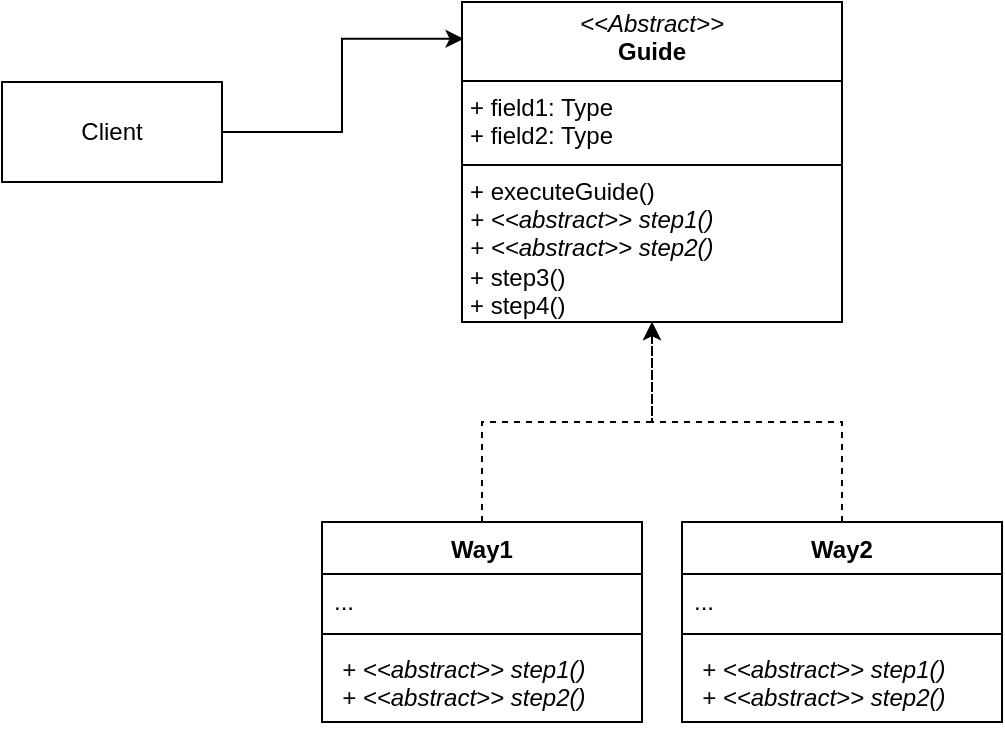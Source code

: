 <mxfile version="24.4.0" type="device">
  <diagram name="Page-1" id="0WmOtV-mn0AwjEibVj_g">
    <mxGraphModel dx="1050" dy="579" grid="1" gridSize="10" guides="1" tooltips="1" connect="1" arrows="1" fold="1" page="1" pageScale="1" pageWidth="850" pageHeight="1100" math="0" shadow="0">
      <root>
        <mxCell id="0" />
        <mxCell id="1" parent="0" />
        <mxCell id="szF4P7g7pLZy_CK8bsfv-1" value="&lt;p style=&quot;margin:0px;margin-top:4px;text-align:center;&quot;&gt;&lt;i&gt;&amp;lt;&amp;lt;Abstract&amp;gt;&amp;gt;&lt;/i&gt;&lt;br&gt;&lt;b&gt;Guide&lt;/b&gt;&lt;/p&gt;&lt;hr size=&quot;1&quot; style=&quot;border-style:solid;&quot;&gt;&lt;p style=&quot;margin:0px;margin-left:4px;&quot;&gt;+ field1: Type&lt;br&gt;+ field2: Type&lt;/p&gt;&lt;hr size=&quot;1&quot; style=&quot;border-style:solid;&quot;&gt;&lt;p style=&quot;margin:0px;margin-left:4px;&quot;&gt;+ executeGuide()&lt;/p&gt;&lt;p style=&quot;margin:0px;margin-left:4px;&quot;&gt;&lt;i&gt;+ &amp;lt;&amp;lt;abstract&amp;gt;&amp;gt; step1()&lt;/i&gt;&lt;/p&gt;&lt;p style=&quot;margin:0px;margin-left:4px;&quot;&gt;&lt;i&gt;+ &amp;lt;&amp;lt;abstract&amp;gt;&amp;gt; step2()&lt;/i&gt;&lt;br&gt;&lt;/p&gt;&lt;p style=&quot;margin:0px;margin-left:4px;&quot;&gt;+ step3()&lt;br&gt;&lt;/p&gt;&lt;p style=&quot;margin:0px;margin-left:4px;&quot;&gt;+ step4()&lt;/p&gt;" style="verticalAlign=top;align=left;overflow=fill;html=1;whiteSpace=wrap;" vertex="1" parent="1">
          <mxGeometry x="280" y="50" width="190" height="160" as="geometry" />
        </mxCell>
        <mxCell id="szF4P7g7pLZy_CK8bsfv-22" style="edgeStyle=orthogonalEdgeStyle;rounded=0;orthogonalLoop=1;jettySize=auto;html=1;entryX=0.5;entryY=1;entryDx=0;entryDy=0;dashed=1;" edge="1" parent="1" source="szF4P7g7pLZy_CK8bsfv-14" target="szF4P7g7pLZy_CK8bsfv-1">
          <mxGeometry relative="1" as="geometry" />
        </mxCell>
        <mxCell id="szF4P7g7pLZy_CK8bsfv-14" value="Way1" style="swimlane;fontStyle=1;align=center;verticalAlign=top;childLayout=stackLayout;horizontal=1;startSize=26;horizontalStack=0;resizeParent=1;resizeParentMax=0;resizeLast=0;collapsible=1;marginBottom=0;whiteSpace=wrap;html=1;" vertex="1" parent="1">
          <mxGeometry x="210" y="310" width="160" height="100" as="geometry" />
        </mxCell>
        <mxCell id="szF4P7g7pLZy_CK8bsfv-15" value="..." style="text;strokeColor=none;fillColor=none;align=left;verticalAlign=top;spacingLeft=4;spacingRight=4;overflow=hidden;rotatable=0;points=[[0,0.5],[1,0.5]];portConstraint=eastwest;whiteSpace=wrap;html=1;" vertex="1" parent="szF4P7g7pLZy_CK8bsfv-14">
          <mxGeometry y="26" width="160" height="26" as="geometry" />
        </mxCell>
        <mxCell id="szF4P7g7pLZy_CK8bsfv-16" value="" style="line;strokeWidth=1;fillColor=none;align=left;verticalAlign=middle;spacingTop=-1;spacingLeft=3;spacingRight=3;rotatable=0;labelPosition=right;points=[];portConstraint=eastwest;strokeColor=inherit;" vertex="1" parent="szF4P7g7pLZy_CK8bsfv-14">
          <mxGeometry y="52" width="160" height="8" as="geometry" />
        </mxCell>
        <mxCell id="szF4P7g7pLZy_CK8bsfv-17" value="&lt;p style=&quot;margin: 0px 0px 0px 4px;&quot;&gt;&lt;i&gt;+ &amp;lt;&amp;lt;abstract&amp;gt;&amp;gt; step1()&lt;/i&gt;&lt;/p&gt;&lt;p style=&quot;margin: 0px 0px 0px 4px;&quot;&gt;&lt;i&gt;+ &amp;lt;&amp;lt;abstract&amp;gt;&amp;gt; step2()&lt;/i&gt;&lt;/p&gt;" style="text;strokeColor=none;fillColor=none;align=left;verticalAlign=top;spacingLeft=4;spacingRight=4;overflow=hidden;rotatable=0;points=[[0,0.5],[1,0.5]];portConstraint=eastwest;whiteSpace=wrap;html=1;" vertex="1" parent="szF4P7g7pLZy_CK8bsfv-14">
          <mxGeometry y="60" width="160" height="40" as="geometry" />
        </mxCell>
        <mxCell id="szF4P7g7pLZy_CK8bsfv-23" style="edgeStyle=orthogonalEdgeStyle;rounded=0;orthogonalLoop=1;jettySize=auto;html=1;entryX=0.5;entryY=1;entryDx=0;entryDy=0;dashed=1;" edge="1" parent="1" source="szF4P7g7pLZy_CK8bsfv-18" target="szF4P7g7pLZy_CK8bsfv-1">
          <mxGeometry relative="1" as="geometry">
            <mxPoint x="380" y="260" as="targetPoint" />
          </mxGeometry>
        </mxCell>
        <mxCell id="szF4P7g7pLZy_CK8bsfv-18" value="Way2" style="swimlane;fontStyle=1;align=center;verticalAlign=top;childLayout=stackLayout;horizontal=1;startSize=26;horizontalStack=0;resizeParent=1;resizeParentMax=0;resizeLast=0;collapsible=1;marginBottom=0;whiteSpace=wrap;html=1;" vertex="1" parent="1">
          <mxGeometry x="390" y="310" width="160" height="100" as="geometry" />
        </mxCell>
        <mxCell id="szF4P7g7pLZy_CK8bsfv-19" value="..." style="text;strokeColor=none;fillColor=none;align=left;verticalAlign=top;spacingLeft=4;spacingRight=4;overflow=hidden;rotatable=0;points=[[0,0.5],[1,0.5]];portConstraint=eastwest;whiteSpace=wrap;html=1;" vertex="1" parent="szF4P7g7pLZy_CK8bsfv-18">
          <mxGeometry y="26" width="160" height="26" as="geometry" />
        </mxCell>
        <mxCell id="szF4P7g7pLZy_CK8bsfv-20" value="" style="line;strokeWidth=1;fillColor=none;align=left;verticalAlign=middle;spacingTop=-1;spacingLeft=3;spacingRight=3;rotatable=0;labelPosition=right;points=[];portConstraint=eastwest;strokeColor=inherit;" vertex="1" parent="szF4P7g7pLZy_CK8bsfv-18">
          <mxGeometry y="52" width="160" height="8" as="geometry" />
        </mxCell>
        <mxCell id="szF4P7g7pLZy_CK8bsfv-21" value="&lt;p style=&quot;margin: 0px 0px 0px 4px;&quot;&gt;&lt;i&gt;+ &amp;lt;&amp;lt;abstract&amp;gt;&amp;gt; step1()&lt;/i&gt;&lt;/p&gt;&lt;p style=&quot;margin: 0px 0px 0px 4px;&quot;&gt;&lt;i&gt;+ &amp;lt;&amp;lt;abstract&amp;gt;&amp;gt; step2()&lt;/i&gt;&lt;/p&gt;" style="text;strokeColor=none;fillColor=none;align=left;verticalAlign=top;spacingLeft=4;spacingRight=4;overflow=hidden;rotatable=0;points=[[0,0.5],[1,0.5]];portConstraint=eastwest;whiteSpace=wrap;html=1;" vertex="1" parent="szF4P7g7pLZy_CK8bsfv-18">
          <mxGeometry y="60" width="160" height="40" as="geometry" />
        </mxCell>
        <mxCell id="szF4P7g7pLZy_CK8bsfv-24" value="Client" style="html=1;whiteSpace=wrap;" vertex="1" parent="1">
          <mxGeometry x="50" y="90" width="110" height="50" as="geometry" />
        </mxCell>
        <mxCell id="szF4P7g7pLZy_CK8bsfv-25" style="edgeStyle=orthogonalEdgeStyle;rounded=0;orthogonalLoop=1;jettySize=auto;html=1;entryX=0.004;entryY=0.115;entryDx=0;entryDy=0;entryPerimeter=0;exitX=1;exitY=0.5;exitDx=0;exitDy=0;" edge="1" parent="1" source="szF4P7g7pLZy_CK8bsfv-24" target="szF4P7g7pLZy_CK8bsfv-1">
          <mxGeometry relative="1" as="geometry">
            <mxPoint x="220" y="85" as="sourcePoint" />
          </mxGeometry>
        </mxCell>
      </root>
    </mxGraphModel>
  </diagram>
</mxfile>
